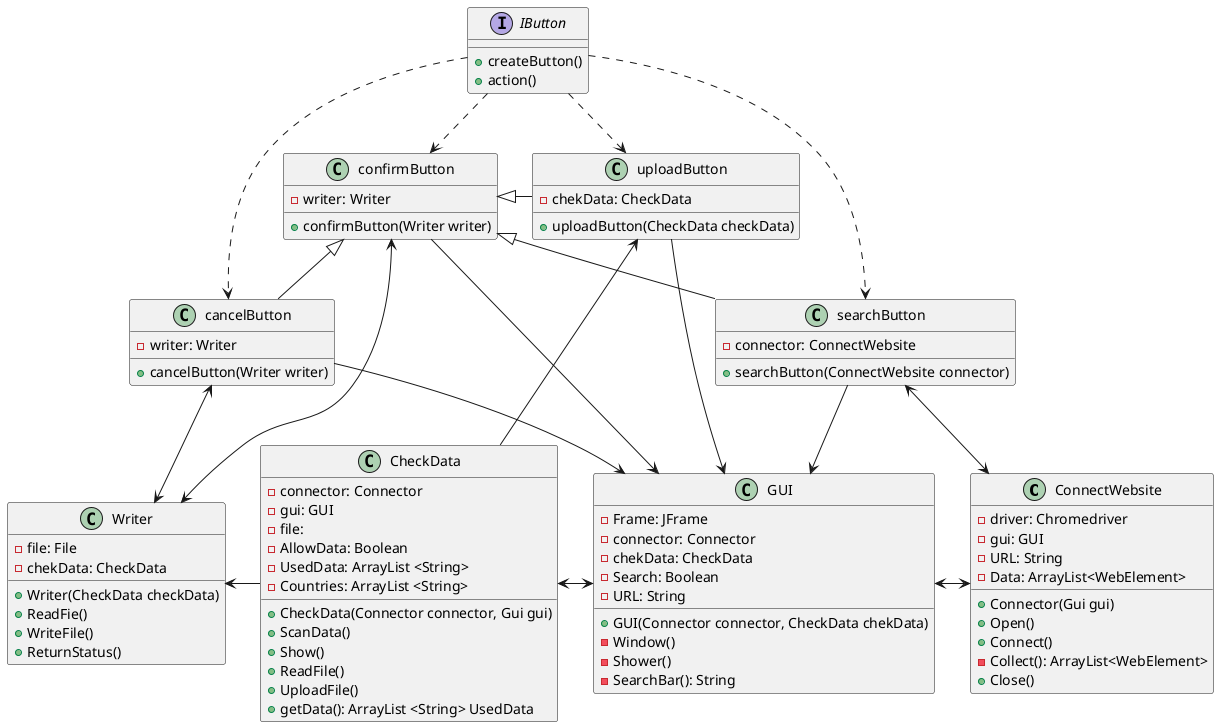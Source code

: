 @startuml
'https://plantuml.com/sequence-diagram

class ConnectWebsite{
    - driver: Chromedriver
    - gui: GUI
    - URL: String
    - Data: ArrayList<WebElement>

    + Connector(Gui gui)
    + Open()
    + Connect()
    - Collect(): ArrayList<WebElement>
    + Close()
}

class Writer{
    - file: File
    - chekData: CheckData

    + Writer(CheckData checkData)
    + ReadFie()
    + WriteFile()
    + ReturnStatus()
}

class CheckData{
    - connector: Connector
    - gui: GUI
    - file:
    - AllowData: Boolean
    - UsedData: ArrayList <String>
    - Countries: ArrayList <String>

    + CheckData(Connector connector, Gui gui)
    + ScanData()
    + Show()
    + ReadFile()
    + UploadFile()
    + getData(): ArrayList <String> UsedData
 }

class GUI{
    - Frame: JFrame
    - connector: Connector
    - chekData: CheckData
    - Search: Boolean
    - URL: String

    + GUI(Connector connector, CheckData chekData)
    - Window()
    - Shower()
    - SearchBar(): String
}

interface IButton{
    + createButton()
    + action()
}

class uploadButton{
    - chekData: CheckData

    + uploadButton(CheckData checkData)
}

class confirmButton{
    - writer: Writer

    + confirmButton(Writer writer)
}

class cancelButton{
    - writer: Writer

    + cancelButton(Writer writer)
}

class searchButton{
    - connector: ConnectWebsite

    + searchButton(ConnectWebsite connector)
}

IButton ..> uploadButton
IButton ..> confirmButton
IButton ..> cancelButton
IButton ..> searchButton

GUI <-> ConnectWebsite

CheckData <-> GUI

Writer <- CheckData

uploadButton <- CheckData
confirmButton <-> Writer
cancelButton <--> Writer
searchButton <-> ConnectWebsite

confirmButton <|- uploadButton
confirmButton <|-- cancelButton
confirmButton <|-- searchButton

uploadButton -> GUI
confirmButton -> GUI
cancelButton -> GUI
searchButton -> GUI


@enduml